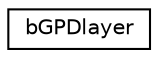 digraph G
{
  edge [fontname="Helvetica",fontsize="10",labelfontname="Helvetica",labelfontsize="10"];
  node [fontname="Helvetica",fontsize="10",shape=record];
  rankdir=LR;
  Node1 [label="bGPDlayer",height=0.2,width=0.4,color="black", fillcolor="white", style="filled",URL="$da/d7e/structbGPDlayer.html"];
}
